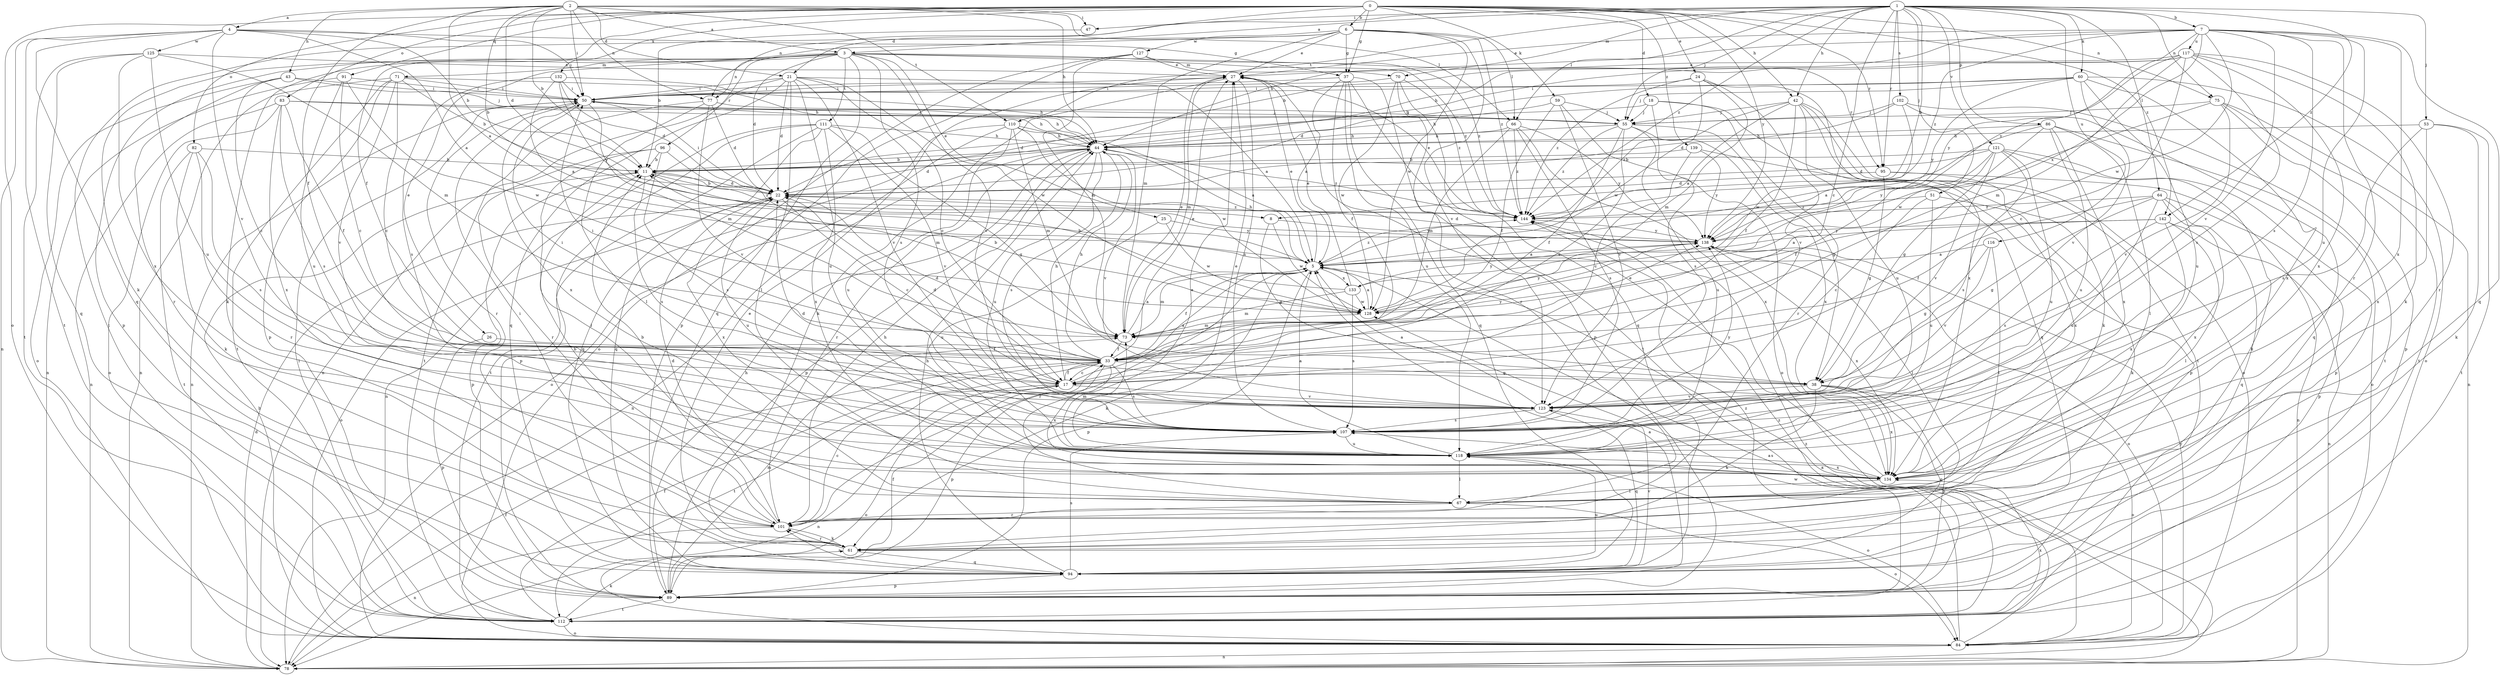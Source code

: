 strict digraph  {
0;
1;
2;
3;
4;
5;
6;
7;
8;
11;
17;
18;
21;
22;
24;
25;
26;
27;
33;
37;
38;
42;
43;
44;
47;
50;
51;
53;
55;
59;
60;
61;
64;
66;
67;
70;
71;
73;
75;
77;
78;
82;
83;
84;
86;
89;
91;
94;
95;
96;
101;
102;
107;
110;
111;
112;
116;
117;
118;
121;
123;
125;
127;
128;
132;
133;
134;
138;
139;
142;
144;
0 -> 6  [label=b];
0 -> 18  [label=d];
0 -> 21  [label=d];
0 -> 24  [label=e];
0 -> 33  [label=f];
0 -> 37  [label=g];
0 -> 42  [label=h];
0 -> 59  [label=k];
0 -> 75  [label=n];
0 -> 82  [label=o];
0 -> 83  [label=o];
0 -> 84  [label=o];
0 -> 91  [label=q];
0 -> 95  [label=r];
0 -> 132  [label=x];
0 -> 138  [label=y];
0 -> 139  [label=z];
0 -> 142  [label=z];
1 -> 3  [label=a];
1 -> 7  [label=b];
1 -> 8  [label=b];
1 -> 17  [label=c];
1 -> 42  [label=h];
1 -> 47  [label=i];
1 -> 51  [label=j];
1 -> 53  [label=j];
1 -> 55  [label=j];
1 -> 60  [label=k];
1 -> 64  [label=l];
1 -> 66  [label=l];
1 -> 70  [label=m];
1 -> 75  [label=n];
1 -> 77  [label=n];
1 -> 86  [label=p];
1 -> 95  [label=r];
1 -> 102  [label=s];
1 -> 110  [label=t];
1 -> 116  [label=u];
1 -> 121  [label=v];
1 -> 142  [label=z];
1 -> 144  [label=z];
2 -> 3  [label=a];
2 -> 4  [label=a];
2 -> 5  [label=a];
2 -> 8  [label=b];
2 -> 11  [label=b];
2 -> 21  [label=d];
2 -> 22  [label=d];
2 -> 33  [label=f];
2 -> 43  [label=h];
2 -> 44  [label=h];
2 -> 47  [label=i];
2 -> 50  [label=i];
2 -> 66  [label=l];
2 -> 77  [label=n];
2 -> 110  [label=t];
3 -> 22  [label=d];
3 -> 25  [label=e];
3 -> 26  [label=e];
3 -> 61  [label=k];
3 -> 70  [label=m];
3 -> 71  [label=m];
3 -> 77  [label=n];
3 -> 89  [label=p];
3 -> 94  [label=q];
3 -> 95  [label=r];
3 -> 96  [label=r];
3 -> 107  [label=s];
3 -> 111  [label=t];
3 -> 123  [label=v];
3 -> 144  [label=z];
4 -> 5  [label=a];
4 -> 11  [label=b];
4 -> 37  [label=g];
4 -> 50  [label=i];
4 -> 78  [label=n];
4 -> 94  [label=q];
4 -> 112  [label=t];
4 -> 123  [label=v];
4 -> 125  [label=w];
5 -> 27  [label=e];
5 -> 33  [label=f];
5 -> 44  [label=h];
5 -> 61  [label=k];
5 -> 73  [label=m];
5 -> 89  [label=p];
5 -> 101  [label=r];
5 -> 133  [label=x];
5 -> 144  [label=z];
6 -> 27  [label=e];
6 -> 37  [label=g];
6 -> 61  [label=k];
6 -> 66  [label=l];
6 -> 73  [label=m];
6 -> 112  [label=t];
6 -> 123  [label=v];
6 -> 127  [label=w];
6 -> 128  [label=w];
6 -> 144  [label=z];
7 -> 11  [label=b];
7 -> 27  [label=e];
7 -> 44  [label=h];
7 -> 94  [label=q];
7 -> 101  [label=r];
7 -> 107  [label=s];
7 -> 117  [label=u];
7 -> 118  [label=u];
7 -> 123  [label=v];
7 -> 128  [label=w];
7 -> 133  [label=x];
7 -> 134  [label=x];
7 -> 138  [label=y];
7 -> 144  [label=z];
8 -> 38  [label=g];
8 -> 128  [label=w];
8 -> 138  [label=y];
11 -> 22  [label=d];
11 -> 89  [label=p];
11 -> 107  [label=s];
11 -> 144  [label=z];
17 -> 5  [label=a];
17 -> 22  [label=d];
17 -> 33  [label=f];
17 -> 44  [label=h];
17 -> 78  [label=n];
17 -> 84  [label=o];
17 -> 123  [label=v];
18 -> 22  [label=d];
18 -> 55  [label=j];
18 -> 94  [label=q];
18 -> 101  [label=r];
18 -> 107  [label=s];
21 -> 5  [label=a];
21 -> 17  [label=c];
21 -> 22  [label=d];
21 -> 50  [label=i];
21 -> 67  [label=l];
21 -> 78  [label=n];
21 -> 94  [label=q];
21 -> 118  [label=u];
21 -> 123  [label=v];
21 -> 128  [label=w];
22 -> 11  [label=b];
22 -> 17  [label=c];
22 -> 50  [label=i];
22 -> 84  [label=o];
22 -> 118  [label=u];
22 -> 134  [label=x];
22 -> 144  [label=z];
24 -> 50  [label=i];
24 -> 73  [label=m];
24 -> 123  [label=v];
24 -> 128  [label=w];
24 -> 134  [label=x];
24 -> 144  [label=z];
25 -> 118  [label=u];
25 -> 128  [label=w];
25 -> 138  [label=y];
26 -> 33  [label=f];
26 -> 89  [label=p];
27 -> 50  [label=i];
27 -> 61  [label=k];
27 -> 73  [label=m];
27 -> 107  [label=s];
33 -> 17  [label=c];
33 -> 22  [label=d];
33 -> 27  [label=e];
33 -> 38  [label=g];
33 -> 44  [label=h];
33 -> 50  [label=i];
33 -> 89  [label=p];
33 -> 107  [label=s];
33 -> 112  [label=t];
33 -> 134  [label=x];
33 -> 138  [label=y];
37 -> 5  [label=a];
37 -> 33  [label=f];
37 -> 50  [label=i];
37 -> 89  [label=p];
37 -> 94  [label=q];
37 -> 112  [label=t];
37 -> 118  [label=u];
38 -> 50  [label=i];
38 -> 61  [label=k];
38 -> 84  [label=o];
38 -> 89  [label=p];
38 -> 94  [label=q];
38 -> 123  [label=v];
38 -> 134  [label=x];
42 -> 5  [label=a];
42 -> 33  [label=f];
42 -> 55  [label=j];
42 -> 61  [label=k];
42 -> 84  [label=o];
42 -> 112  [label=t];
42 -> 118  [label=u];
42 -> 144  [label=z];
43 -> 17  [label=c];
43 -> 50  [label=i];
43 -> 55  [label=j];
43 -> 84  [label=o];
43 -> 101  [label=r];
44 -> 11  [label=b];
44 -> 22  [label=d];
44 -> 78  [label=n];
44 -> 89  [label=p];
44 -> 101  [label=r];
44 -> 107  [label=s];
44 -> 118  [label=u];
44 -> 123  [label=v];
44 -> 144  [label=z];
47 -> 11  [label=b];
50 -> 44  [label=h];
50 -> 55  [label=j];
50 -> 73  [label=m];
50 -> 78  [label=n];
50 -> 101  [label=r];
50 -> 134  [label=x];
51 -> 17  [label=c];
51 -> 61  [label=k];
51 -> 118  [label=u];
51 -> 144  [label=z];
53 -> 44  [label=h];
53 -> 61  [label=k];
53 -> 107  [label=s];
53 -> 112  [label=t];
53 -> 134  [label=x];
55 -> 17  [label=c];
55 -> 33  [label=f];
55 -> 38  [label=g];
55 -> 44  [label=h];
55 -> 118  [label=u];
55 -> 134  [label=x];
55 -> 144  [label=z];
59 -> 33  [label=f];
59 -> 44  [label=h];
59 -> 55  [label=j];
59 -> 84  [label=o];
59 -> 123  [label=v];
60 -> 22  [label=d];
60 -> 50  [label=i];
60 -> 55  [label=j];
60 -> 84  [label=o];
60 -> 118  [label=u];
60 -> 123  [label=v];
60 -> 134  [label=x];
60 -> 138  [label=y];
61 -> 27  [label=e];
61 -> 94  [label=q];
61 -> 101  [label=r];
64 -> 33  [label=f];
64 -> 38  [label=g];
64 -> 89  [label=p];
64 -> 94  [label=q];
64 -> 118  [label=u];
64 -> 134  [label=x];
64 -> 144  [label=z];
66 -> 44  [label=h];
66 -> 73  [label=m];
66 -> 107  [label=s];
66 -> 134  [label=x];
66 -> 138  [label=y];
66 -> 144  [label=z];
67 -> 11  [label=b];
67 -> 27  [label=e];
67 -> 84  [label=o];
67 -> 101  [label=r];
70 -> 50  [label=i];
70 -> 94  [label=q];
70 -> 101  [label=r];
70 -> 128  [label=w];
70 -> 144  [label=z];
71 -> 11  [label=b];
71 -> 17  [label=c];
71 -> 44  [label=h];
71 -> 50  [label=i];
71 -> 78  [label=n];
71 -> 89  [label=p];
71 -> 112  [label=t];
71 -> 123  [label=v];
73 -> 5  [label=a];
73 -> 27  [label=e];
73 -> 33  [label=f];
75 -> 55  [label=j];
75 -> 78  [label=n];
75 -> 89  [label=p];
75 -> 112  [label=t];
75 -> 123  [label=v];
75 -> 128  [label=w];
77 -> 22  [label=d];
77 -> 55  [label=j];
77 -> 67  [label=l];
77 -> 112  [label=t];
77 -> 123  [label=v];
78 -> 5  [label=a];
78 -> 22  [label=d];
78 -> 33  [label=f];
78 -> 144  [label=z];
82 -> 11  [label=b];
82 -> 61  [label=k];
82 -> 101  [label=r];
82 -> 107  [label=s];
82 -> 112  [label=t];
83 -> 33  [label=f];
83 -> 44  [label=h];
83 -> 55  [label=j];
83 -> 78  [label=n];
83 -> 84  [label=o];
83 -> 107  [label=s];
83 -> 134  [label=x];
84 -> 5  [label=a];
84 -> 11  [label=b];
84 -> 78  [label=n];
84 -> 128  [label=w];
84 -> 138  [label=y];
86 -> 5  [label=a];
86 -> 38  [label=g];
86 -> 44  [label=h];
86 -> 67  [label=l];
86 -> 84  [label=o];
86 -> 118  [label=u];
86 -> 134  [label=x];
89 -> 5  [label=a];
89 -> 33  [label=f];
89 -> 44  [label=h];
89 -> 73  [label=m];
89 -> 112  [label=t];
89 -> 144  [label=z];
91 -> 17  [label=c];
91 -> 50  [label=i];
91 -> 78  [label=n];
91 -> 118  [label=u];
91 -> 128  [label=w];
94 -> 44  [label=h];
94 -> 89  [label=p];
94 -> 101  [label=r];
94 -> 107  [label=s];
94 -> 118  [label=u];
94 -> 123  [label=v];
95 -> 22  [label=d];
95 -> 38  [label=g];
95 -> 78  [label=n];
95 -> 134  [label=x];
96 -> 11  [label=b];
96 -> 67  [label=l];
96 -> 73  [label=m];
96 -> 101  [label=r];
96 -> 107  [label=s];
101 -> 11  [label=b];
101 -> 17  [label=c];
101 -> 22  [label=d];
101 -> 44  [label=h];
101 -> 50  [label=i];
101 -> 61  [label=k];
101 -> 78  [label=n];
102 -> 22  [label=d];
102 -> 55  [label=j];
102 -> 94  [label=q];
102 -> 112  [label=t];
102 -> 128  [label=w];
107 -> 22  [label=d];
107 -> 118  [label=u];
107 -> 138  [label=y];
110 -> 5  [label=a];
110 -> 44  [label=h];
110 -> 73  [label=m];
110 -> 84  [label=o];
110 -> 94  [label=q];
110 -> 118  [label=u];
110 -> 128  [label=w];
111 -> 38  [label=g];
111 -> 44  [label=h];
111 -> 78  [label=n];
111 -> 89  [label=p];
111 -> 94  [label=q];
111 -> 112  [label=t];
111 -> 123  [label=v];
111 -> 134  [label=x];
112 -> 33  [label=f];
112 -> 50  [label=i];
112 -> 61  [label=k];
112 -> 84  [label=o];
112 -> 134  [label=x];
112 -> 144  [label=z];
116 -> 5  [label=a];
116 -> 38  [label=g];
116 -> 67  [label=l];
116 -> 123  [label=v];
117 -> 11  [label=b];
117 -> 17  [label=c];
117 -> 27  [label=e];
117 -> 44  [label=h];
117 -> 61  [label=k];
117 -> 73  [label=m];
117 -> 101  [label=r];
117 -> 107  [label=s];
117 -> 134  [label=x];
117 -> 138  [label=y];
118 -> 5  [label=a];
118 -> 27  [label=e];
118 -> 67  [label=l];
118 -> 73  [label=m];
118 -> 84  [label=o];
118 -> 134  [label=x];
121 -> 11  [label=b];
121 -> 22  [label=d];
121 -> 33  [label=f];
121 -> 61  [label=k];
121 -> 89  [label=p];
121 -> 107  [label=s];
121 -> 118  [label=u];
121 -> 123  [label=v];
121 -> 138  [label=y];
123 -> 5  [label=a];
123 -> 94  [label=q];
123 -> 107  [label=s];
125 -> 27  [label=e];
125 -> 73  [label=m];
125 -> 94  [label=q];
125 -> 112  [label=t];
125 -> 118  [label=u];
125 -> 134  [label=x];
127 -> 27  [label=e];
127 -> 73  [label=m];
127 -> 84  [label=o];
127 -> 89  [label=p];
127 -> 144  [label=z];
128 -> 5  [label=a];
128 -> 11  [label=b];
128 -> 73  [label=m];
128 -> 138  [label=y];
132 -> 5  [label=a];
132 -> 22  [label=d];
132 -> 44  [label=h];
132 -> 50  [label=i];
132 -> 107  [label=s];
132 -> 138  [label=y];
133 -> 11  [label=b];
133 -> 27  [label=e];
133 -> 73  [label=m];
133 -> 107  [label=s];
133 -> 128  [label=w];
133 -> 138  [label=y];
134 -> 27  [label=e];
134 -> 67  [label=l];
134 -> 107  [label=s];
138 -> 5  [label=a];
138 -> 22  [label=d];
138 -> 67  [label=l];
138 -> 84  [label=o];
138 -> 134  [label=x];
139 -> 11  [label=b];
139 -> 17  [label=c];
139 -> 89  [label=p];
139 -> 138  [label=y];
142 -> 5  [label=a];
142 -> 67  [label=l];
142 -> 78  [label=n];
142 -> 107  [label=s];
142 -> 134  [label=x];
142 -> 138  [label=y];
144 -> 27  [label=e];
144 -> 138  [label=y];
}
